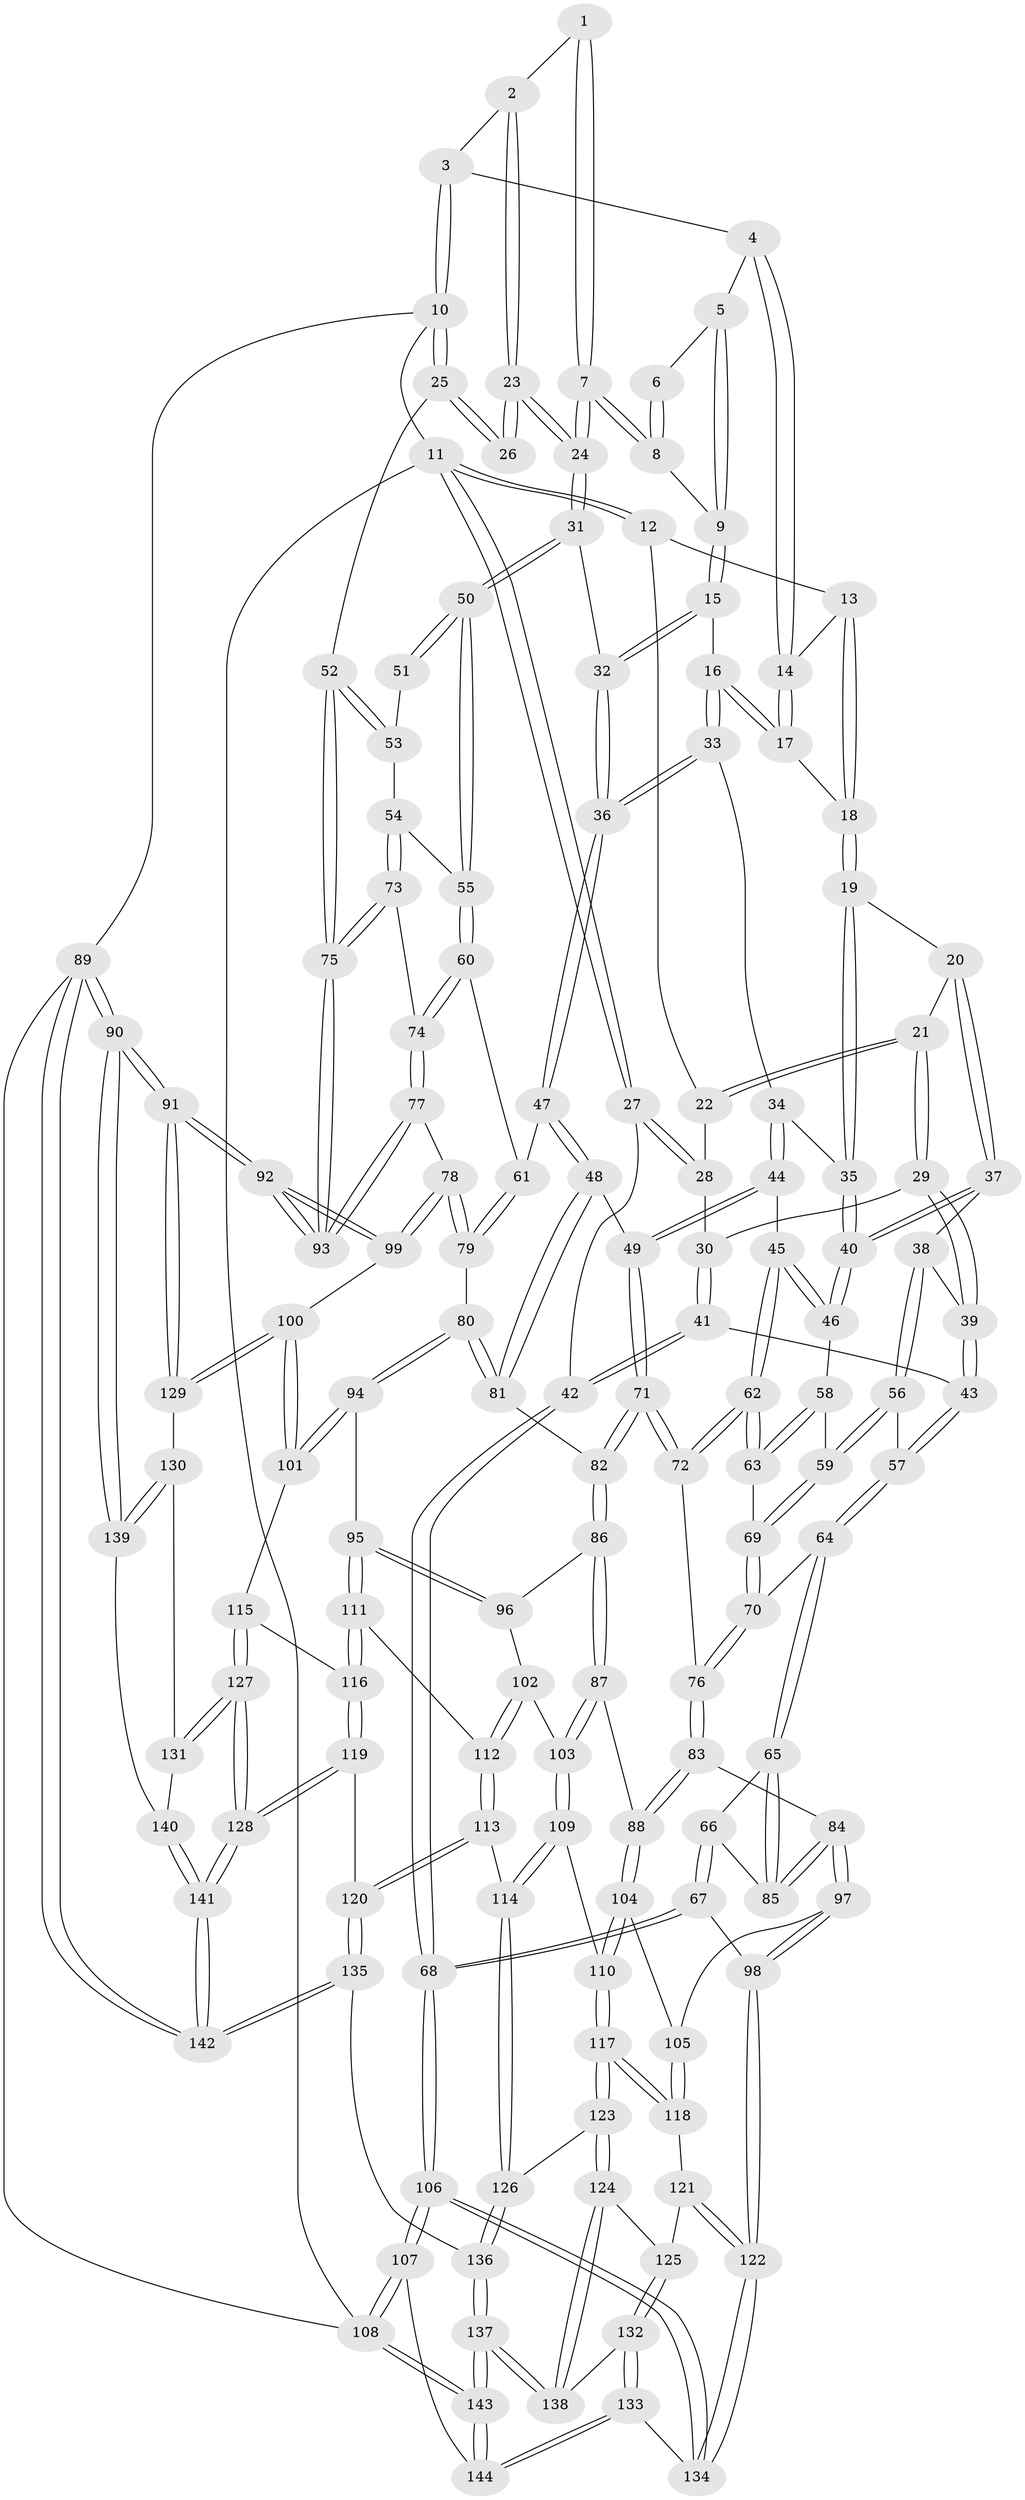 // Generated by graph-tools (version 1.1) at 2025/01/03/09/25 05:01:23]
// undirected, 144 vertices, 357 edges
graph export_dot {
graph [start="1"]
  node [color=gray90,style=filled];
  1 [pos="+0.7770716070272226+0.037240064335257526"];
  2 [pos="+0.8771311471028204+0.03951408089357505"];
  3 [pos="+0.9386661896573986+0"];
  4 [pos="+0.5936577059735466+0"];
  5 [pos="+0.6304308830324145+0"];
  6 [pos="+0.7499018944768355+0.013695005281405822"];
  7 [pos="+0.7799975688246518+0.1937738928976064"];
  8 [pos="+0.7235607747089788+0.12999869892343452"];
  9 [pos="+0.6781056039393744+0.09371814446240574"];
  10 [pos="+1+0"];
  11 [pos="+0+0"];
  12 [pos="+0.20940650140435751+0"];
  13 [pos="+0.5543717495757706+0"];
  14 [pos="+0.563404901157556+0"];
  15 [pos="+0.5898949496878517+0.16545493685607907"];
  16 [pos="+0.5783744977593621+0.16288364235218897"];
  17 [pos="+0.5698409696873377+0.1254421290125415"];
  18 [pos="+0.43830634161475407+0.08756595122466165"];
  19 [pos="+0.42044247977879096+0.11596478435871042"];
  20 [pos="+0.26025268392284623+0.11353033274411979"];
  21 [pos="+0.25320181064020747+0.10722254460173004"];
  22 [pos="+0.20355682216071483+0"];
  23 [pos="+0.9117152461721291+0.12615623493212608"];
  24 [pos="+0.7835402736989009+0.2008968623901106"];
  25 [pos="+1+0.15480464147954318"];
  26 [pos="+1+0.15241184017001447"];
  27 [pos="+0+0.0907336880279047"];
  28 [pos="+0.030974876830038744+0.10433263906212521"];
  29 [pos="+0.14544764233184543+0.17630213543497053"];
  30 [pos="+0.10612105632923305+0.19575109832791318"];
  31 [pos="+0.7677520930080701+0.2407360415401799"];
  32 [pos="+0.7008258582036619+0.25038848248841605"];
  33 [pos="+0.5090060307345814+0.20998224991859982"];
  34 [pos="+0.4956029997136187+0.21421273684234482"];
  35 [pos="+0.46888087682073465+0.20621759067378378"];
  36 [pos="+0.6327895980827485+0.31404136569916663"];
  37 [pos="+0.29810795527700584+0.24751868125863746"];
  38 [pos="+0.26697618044960614+0.27728350277513775"];
  39 [pos="+0.22511505094057+0.2908136466639637"];
  40 [pos="+0.364439162541057+0.2797803462023727"];
  41 [pos="+0.07113246924274327+0.2850770373554054"];
  42 [pos="+0+0.41858875780052873"];
  43 [pos="+0.15852338028997692+0.325342364140101"];
  44 [pos="+0.5159731498921374+0.37175005955388485"];
  45 [pos="+0.4941181262415955+0.3753487199072973"];
  46 [pos="+0.3718950071625395+0.3040286110810418"];
  47 [pos="+0.5877496621433551+0.39779552805577034"];
  48 [pos="+0.5863106349332293+0.39852853439858416"];
  49 [pos="+0.5659338166620627+0.39384081101198604"];
  50 [pos="+0.7942447567535013+0.28654457300937525"];
  51 [pos="+0.9131022144316591+0.27563679177106637"];
  52 [pos="+1+0.29993544035163355"];
  53 [pos="+0.9455187173533095+0.3178997273843279"];
  54 [pos="+0.8728168277921623+0.3919100807675776"];
  55 [pos="+0.8087738681942577+0.35077324499761836"];
  56 [pos="+0.26913915879018196+0.3771357743742195"];
  57 [pos="+0.16750904261109104+0.34697181817712985"];
  58 [pos="+0.3597759423434357+0.34319965520906326"];
  59 [pos="+0.2793505480535035+0.3971109842343384"];
  60 [pos="+0.7514882791760672+0.4176625246954855"];
  61 [pos="+0.717211950508967+0.43485224658063154"];
  62 [pos="+0.41263145438216714+0.44631107109395335"];
  63 [pos="+0.37908282137822874+0.4155695608661189"];
  64 [pos="+0.17807942648826888+0.4563790495510275"];
  65 [pos="+0.17368815848067656+0.46078377484858274"];
  66 [pos="+0.07438909116959087+0.4996326857777037"];
  67 [pos="+0+0.5656593592562345"];
  68 [pos="+0+0.5621520851092395"];
  69 [pos="+0.2757215097754611+0.43120077526581096"];
  70 [pos="+0.2683586407262901+0.4453829206963503"];
  71 [pos="+0.43877476157493295+0.5405524951445602"];
  72 [pos="+0.4067178135526726+0.5004955854544335"];
  73 [pos="+0.8884794021215513+0.4111720462777952"];
  74 [pos="+0.851800177067164+0.5702155422099087"];
  75 [pos="+1+0.45745545363041934"];
  76 [pos="+0.30971700715570344+0.5079343747534338"];
  77 [pos="+0.8522427919428326+0.5809913439031021"];
  78 [pos="+0.8262728326655769+0.6162353544452484"];
  79 [pos="+0.7088750197615724+0.5721117448877916"];
  80 [pos="+0.6388957004426006+0.5872492217766301"];
  81 [pos="+0.5865064445982509+0.49834379542665563"];
  82 [pos="+0.4468129367818021+0.5575863362484875"];
  83 [pos="+0.2634580221459803+0.6157486697733657"];
  84 [pos="+0.25313367607018317+0.610726036519432"];
  85 [pos="+0.2406477010608175+0.592463771203682"];
  86 [pos="+0.44746102602470883+0.5872311214874949"];
  87 [pos="+0.3735423598977768+0.6369291610289717"];
  88 [pos="+0.2703092163986897+0.6287938407764389"];
  89 [pos="+1+1"];
  90 [pos="+1+1"];
  91 [pos="+1+1"];
  92 [pos="+1+0.6510006627879589"];
  93 [pos="+1+0.5157146723278642"];
  94 [pos="+0.5865750008355769+0.6640028768158238"];
  95 [pos="+0.5843832090269379+0.6655222946913244"];
  96 [pos="+0.4967059540397284+0.629644978518379"];
  97 [pos="+0+0.6139277574427543"];
  98 [pos="+0+0.6105256432454939"];
  99 [pos="+0.835618021662967+0.6971802610576732"];
  100 [pos="+0.8237757256646833+0.7526480512288494"];
  101 [pos="+0.7844886515031769+0.7478907384689301"];
  102 [pos="+0.44379018928006525+0.7188484212096355"];
  103 [pos="+0.39248429173211574+0.7158777490552162"];
  104 [pos="+0.25011132106625616+0.7027419530199417"];
  105 [pos="+0.1830085358234127+0.718998534731143"];
  106 [pos="+0+0.9300936525537622"];
  107 [pos="+0+0.9552981236140243"];
  108 [pos="+0+1"];
  109 [pos="+0.3770027713757755+0.7456809673725063"];
  110 [pos="+0.2855523081333752+0.773252754537543"];
  111 [pos="+0.5727384245603471+0.7341037306602571"];
  112 [pos="+0.4720726196605715+0.7527371359106038"];
  113 [pos="+0.43762749625261294+0.8122193391064392"];
  114 [pos="+0.4273563389843866+0.8120803940258965"];
  115 [pos="+0.6147199053504521+0.789449136920466"];
  116 [pos="+0.5799511720583608+0.7616003236916864"];
  117 [pos="+0.2832288643264491+0.7928487202165851"];
  118 [pos="+0.14878367597420186+0.8018631754907143"];
  119 [pos="+0.5126033347418902+0.8553487841792398"];
  120 [pos="+0.5016417061360333+0.8627860111544886"];
  121 [pos="+0.14808313489994926+0.8025834689002284"];
  122 [pos="+0.09885945050828802+0.841497400552981"];
  123 [pos="+0.28622543302739323+0.8172801015272163"];
  124 [pos="+0.2794173405881608+0.830292753856139"];
  125 [pos="+0.2279979079378347+0.8389450294092822"];
  126 [pos="+0.3762335648180876+0.8530538885700513"];
  127 [pos="+0.6574455558454309+0.8832109729288099"];
  128 [pos="+0.6519795912713273+0.8994790478441689"];
  129 [pos="+0.8270957960190345+0.7645684263882847"];
  130 [pos="+0.8140486594662436+0.7786494391254285"];
  131 [pos="+0.7149111984674233+0.852552030335687"];
  132 [pos="+0.11919656160434397+0.8829588654298623"];
  133 [pos="+0.10846372408165376+0.8834893594414313"];
  134 [pos="+0.10041422245797234+0.8626192078191025"];
  135 [pos="+0.4428316708263957+1"];
  136 [pos="+0.43207999470188696+1"];
  137 [pos="+0.35158078151606215+1"];
  138 [pos="+0.26640586704171215+0.9061853975879073"];
  139 [pos="+0.7675246836511572+0.9237274549956104"];
  140 [pos="+0.7592977218114754+0.9251123770086664"];
  141 [pos="+0.6487544714342951+0.978032375675365"];
  142 [pos="+0.5812191119271839+1"];
  143 [pos="+0.2081461798112041+1"];
  144 [pos="+0.10138629092288531+0.9432218990332465"];
  1 -- 2;
  1 -- 7;
  1 -- 7;
  2 -- 3;
  2 -- 23;
  2 -- 23;
  3 -- 4;
  3 -- 10;
  3 -- 10;
  4 -- 5;
  4 -- 14;
  4 -- 14;
  5 -- 6;
  5 -- 9;
  5 -- 9;
  6 -- 8;
  6 -- 8;
  7 -- 8;
  7 -- 8;
  7 -- 24;
  7 -- 24;
  8 -- 9;
  9 -- 15;
  9 -- 15;
  10 -- 11;
  10 -- 25;
  10 -- 25;
  10 -- 89;
  11 -- 12;
  11 -- 12;
  11 -- 27;
  11 -- 27;
  11 -- 108;
  12 -- 13;
  12 -- 22;
  13 -- 14;
  13 -- 18;
  13 -- 18;
  14 -- 17;
  14 -- 17;
  15 -- 16;
  15 -- 32;
  15 -- 32;
  16 -- 17;
  16 -- 17;
  16 -- 33;
  16 -- 33;
  17 -- 18;
  18 -- 19;
  18 -- 19;
  19 -- 20;
  19 -- 35;
  19 -- 35;
  20 -- 21;
  20 -- 37;
  20 -- 37;
  21 -- 22;
  21 -- 22;
  21 -- 29;
  21 -- 29;
  22 -- 28;
  23 -- 24;
  23 -- 24;
  23 -- 26;
  23 -- 26;
  24 -- 31;
  24 -- 31;
  25 -- 26;
  25 -- 26;
  25 -- 52;
  27 -- 28;
  27 -- 28;
  27 -- 42;
  28 -- 30;
  29 -- 30;
  29 -- 39;
  29 -- 39;
  30 -- 41;
  30 -- 41;
  31 -- 32;
  31 -- 50;
  31 -- 50;
  32 -- 36;
  32 -- 36;
  33 -- 34;
  33 -- 36;
  33 -- 36;
  34 -- 35;
  34 -- 44;
  34 -- 44;
  35 -- 40;
  35 -- 40;
  36 -- 47;
  36 -- 47;
  37 -- 38;
  37 -- 40;
  37 -- 40;
  38 -- 39;
  38 -- 56;
  38 -- 56;
  39 -- 43;
  39 -- 43;
  40 -- 46;
  40 -- 46;
  41 -- 42;
  41 -- 42;
  41 -- 43;
  42 -- 68;
  42 -- 68;
  43 -- 57;
  43 -- 57;
  44 -- 45;
  44 -- 49;
  44 -- 49;
  45 -- 46;
  45 -- 46;
  45 -- 62;
  45 -- 62;
  46 -- 58;
  47 -- 48;
  47 -- 48;
  47 -- 61;
  48 -- 49;
  48 -- 81;
  48 -- 81;
  49 -- 71;
  49 -- 71;
  50 -- 51;
  50 -- 51;
  50 -- 55;
  50 -- 55;
  51 -- 53;
  52 -- 53;
  52 -- 53;
  52 -- 75;
  52 -- 75;
  53 -- 54;
  54 -- 55;
  54 -- 73;
  54 -- 73;
  55 -- 60;
  55 -- 60;
  56 -- 57;
  56 -- 59;
  56 -- 59;
  57 -- 64;
  57 -- 64;
  58 -- 59;
  58 -- 63;
  58 -- 63;
  59 -- 69;
  59 -- 69;
  60 -- 61;
  60 -- 74;
  60 -- 74;
  61 -- 79;
  61 -- 79;
  62 -- 63;
  62 -- 63;
  62 -- 72;
  62 -- 72;
  63 -- 69;
  64 -- 65;
  64 -- 65;
  64 -- 70;
  65 -- 66;
  65 -- 85;
  65 -- 85;
  66 -- 67;
  66 -- 67;
  66 -- 85;
  67 -- 68;
  67 -- 68;
  67 -- 98;
  68 -- 106;
  68 -- 106;
  69 -- 70;
  69 -- 70;
  70 -- 76;
  70 -- 76;
  71 -- 72;
  71 -- 72;
  71 -- 82;
  71 -- 82;
  72 -- 76;
  73 -- 74;
  73 -- 75;
  73 -- 75;
  74 -- 77;
  74 -- 77;
  75 -- 93;
  75 -- 93;
  76 -- 83;
  76 -- 83;
  77 -- 78;
  77 -- 93;
  77 -- 93;
  78 -- 79;
  78 -- 79;
  78 -- 99;
  78 -- 99;
  79 -- 80;
  80 -- 81;
  80 -- 81;
  80 -- 94;
  80 -- 94;
  81 -- 82;
  82 -- 86;
  82 -- 86;
  83 -- 84;
  83 -- 88;
  83 -- 88;
  84 -- 85;
  84 -- 85;
  84 -- 97;
  84 -- 97;
  86 -- 87;
  86 -- 87;
  86 -- 96;
  87 -- 88;
  87 -- 103;
  87 -- 103;
  88 -- 104;
  88 -- 104;
  89 -- 90;
  89 -- 90;
  89 -- 142;
  89 -- 142;
  89 -- 108;
  90 -- 91;
  90 -- 91;
  90 -- 139;
  90 -- 139;
  91 -- 92;
  91 -- 92;
  91 -- 129;
  91 -- 129;
  92 -- 93;
  92 -- 93;
  92 -- 99;
  92 -- 99;
  94 -- 95;
  94 -- 101;
  94 -- 101;
  95 -- 96;
  95 -- 96;
  95 -- 111;
  95 -- 111;
  96 -- 102;
  97 -- 98;
  97 -- 98;
  97 -- 105;
  98 -- 122;
  98 -- 122;
  99 -- 100;
  100 -- 101;
  100 -- 101;
  100 -- 129;
  100 -- 129;
  101 -- 115;
  102 -- 103;
  102 -- 112;
  102 -- 112;
  103 -- 109;
  103 -- 109;
  104 -- 105;
  104 -- 110;
  104 -- 110;
  105 -- 118;
  105 -- 118;
  106 -- 107;
  106 -- 107;
  106 -- 134;
  106 -- 134;
  107 -- 108;
  107 -- 108;
  107 -- 144;
  108 -- 143;
  108 -- 143;
  109 -- 110;
  109 -- 114;
  109 -- 114;
  110 -- 117;
  110 -- 117;
  111 -- 112;
  111 -- 116;
  111 -- 116;
  112 -- 113;
  112 -- 113;
  113 -- 114;
  113 -- 120;
  113 -- 120;
  114 -- 126;
  114 -- 126;
  115 -- 116;
  115 -- 127;
  115 -- 127;
  116 -- 119;
  116 -- 119;
  117 -- 118;
  117 -- 118;
  117 -- 123;
  117 -- 123;
  118 -- 121;
  119 -- 120;
  119 -- 128;
  119 -- 128;
  120 -- 135;
  120 -- 135;
  121 -- 122;
  121 -- 122;
  121 -- 125;
  122 -- 134;
  122 -- 134;
  123 -- 124;
  123 -- 124;
  123 -- 126;
  124 -- 125;
  124 -- 138;
  124 -- 138;
  125 -- 132;
  125 -- 132;
  126 -- 136;
  126 -- 136;
  127 -- 128;
  127 -- 128;
  127 -- 131;
  127 -- 131;
  128 -- 141;
  128 -- 141;
  129 -- 130;
  130 -- 131;
  130 -- 139;
  130 -- 139;
  131 -- 140;
  132 -- 133;
  132 -- 133;
  132 -- 138;
  133 -- 134;
  133 -- 144;
  133 -- 144;
  135 -- 136;
  135 -- 142;
  135 -- 142;
  136 -- 137;
  136 -- 137;
  137 -- 138;
  137 -- 138;
  137 -- 143;
  137 -- 143;
  139 -- 140;
  140 -- 141;
  140 -- 141;
  141 -- 142;
  141 -- 142;
  143 -- 144;
  143 -- 144;
}
